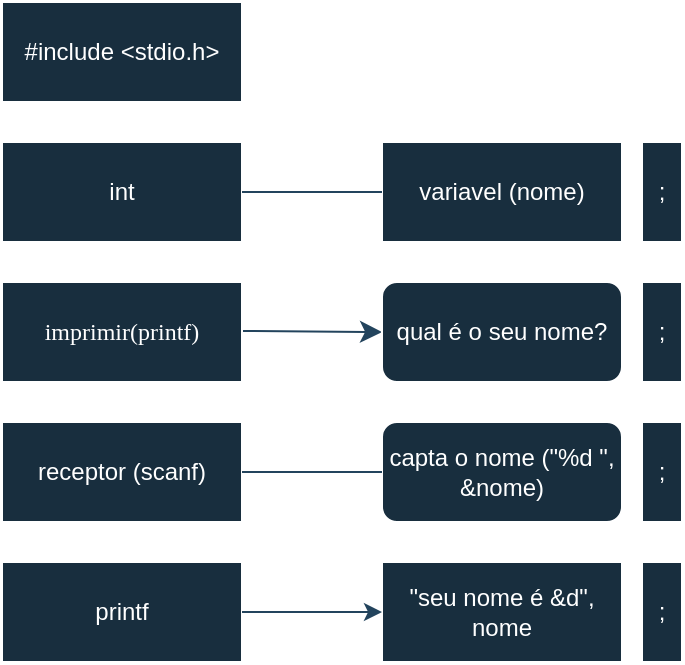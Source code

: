 <mxfile version="24.0.0" type="github">
  <diagram name="Page-1" id="52a04d89-c75d-2922-d76d-85b35f80e030">
    <mxGraphModel dx="880" dy="434" grid="1" gridSize="10" guides="1" tooltips="1" connect="1" arrows="1" fold="1" page="1" pageScale="1" pageWidth="1100" pageHeight="850" background="none" math="0" shadow="0">
      <root>
        <mxCell id="0" />
        <mxCell id="1" parent="0" />
        <mxCell id="1fdf3b25b50cf41e-27" style="edgeStyle=none;html=1;labelBackgroundColor=none;startFill=0;startSize=8;endFill=1;endSize=8;fontFamily=Verdana;fontSize=12;strokeColor=#23445D;fontColor=default;" parent="1" edge="1">
          <mxGeometry relative="1" as="geometry">
            <mxPoint x="210" y="214.5" as="sourcePoint" />
            <mxPoint x="280" y="215" as="targetPoint" />
            <Array as="points" />
          </mxGeometry>
        </mxCell>
        <mxCell id="17472293e6e8944d-30" value="imprimir(printf)" style="whiteSpace=wrap;html=1;rounded=0;shadow=0;comic=0;labelBackgroundColor=none;strokeWidth=1;fontFamily=Verdana;fontSize=12;align=center;fillColor=#182E3E;strokeColor=#FFFFFF;fontColor=#FFFFFF;" parent="1" vertex="1">
          <mxGeometry x="90" y="190" width="120" height="50" as="geometry" />
        </mxCell>
        <mxCell id="ty_-poeEA-AAmBU5Om8h-1" value="qual é o seu nome?" style="rounded=1;whiteSpace=wrap;html=1;strokeColor=#FFFFFF;fontColor=#FFFFFF;fillColor=#182E3E;" vertex="1" parent="1">
          <mxGeometry x="280" y="190" width="120" height="50" as="geometry" />
        </mxCell>
        <mxCell id="ty_-poeEA-AAmBU5Om8h-2" value="#include &amp;lt;stdio.h&amp;gt;" style="rounded=0;whiteSpace=wrap;html=1;strokeColor=#FFFFFF;fontColor=#FFFFFF;fillColor=#182E3E;" vertex="1" parent="1">
          <mxGeometry x="90" y="50" width="120" height="50" as="geometry" />
        </mxCell>
        <mxCell id="ty_-poeEA-AAmBU5Om8h-3" value=";" style="rounded=0;whiteSpace=wrap;html=1;strokeColor=#FFFFFF;fontColor=#FFFFFF;fillColor=#182E3E;" vertex="1" parent="1">
          <mxGeometry x="410" y="190" width="20" height="50" as="geometry" />
        </mxCell>
        <mxCell id="ty_-poeEA-AAmBU5Om8h-4" value="receptor (scanf)" style="rounded=0;whiteSpace=wrap;html=1;strokeColor=#FFFFFF;fontColor=#FFFFFF;fillColor=#182E3E;" vertex="1" parent="1">
          <mxGeometry x="90" y="260" width="120" height="50" as="geometry" />
        </mxCell>
        <mxCell id="ty_-poeEA-AAmBU5Om8h-5" value="capta o nome (&quot;%d &quot;, &amp;amp;nome)" style="rounded=1;whiteSpace=wrap;html=1;strokeColor=#FFFFFF;fontColor=#FFFFFF;fillColor=#182E3E;" vertex="1" parent="1">
          <mxGeometry x="280" y="260" width="120" height="50" as="geometry" />
        </mxCell>
        <mxCell id="ty_-poeEA-AAmBU5Om8h-6" value="int" style="rounded=0;whiteSpace=wrap;html=1;strokeColor=#FFFFFF;fontColor=#FFFFFF;fillColor=#182E3E;" vertex="1" parent="1">
          <mxGeometry x="90" y="120" width="120" height="50" as="geometry" />
        </mxCell>
        <mxCell id="ty_-poeEA-AAmBU5Om8h-7" value="variavel (nome)" style="rounded=0;whiteSpace=wrap;html=1;strokeColor=#FFFFFF;fontColor=#FFFFFF;fillColor=#182E3E;" vertex="1" parent="1">
          <mxGeometry x="280" y="120" width="120" height="50" as="geometry" />
        </mxCell>
        <mxCell id="ty_-poeEA-AAmBU5Om8h-8" value="" style="endArrow=none;html=1;rounded=0;strokeColor=#23445D;exitX=0;exitY=0.5;exitDx=0;exitDy=0;entryX=1;entryY=0.5;entryDx=0;entryDy=0;" edge="1" parent="1" source="ty_-poeEA-AAmBU5Om8h-7" target="ty_-poeEA-AAmBU5Om8h-6">
          <mxGeometry width="50" height="50" relative="1" as="geometry">
            <mxPoint x="480" y="190" as="sourcePoint" />
            <mxPoint x="530" y="190" as="targetPoint" />
            <Array as="points" />
          </mxGeometry>
        </mxCell>
        <mxCell id="ty_-poeEA-AAmBU5Om8h-9" value="" style="endArrow=none;html=1;rounded=0;strokeColor=#23445D;exitX=1;exitY=0.5;exitDx=0;exitDy=0;entryX=0;entryY=0.5;entryDx=0;entryDy=0;" edge="1" parent="1" source="ty_-poeEA-AAmBU5Om8h-4" target="ty_-poeEA-AAmBU5Om8h-5">
          <mxGeometry width="50" height="50" relative="1" as="geometry">
            <mxPoint x="480" y="240" as="sourcePoint" />
            <mxPoint x="530" y="190" as="targetPoint" />
          </mxGeometry>
        </mxCell>
        <mxCell id="ty_-poeEA-AAmBU5Om8h-10" value="printf" style="rounded=0;whiteSpace=wrap;html=1;strokeColor=#FFFFFF;fontColor=#FFFFFF;fillColor=#182E3E;" vertex="1" parent="1">
          <mxGeometry x="90" y="330" width="120" height="50" as="geometry" />
        </mxCell>
        <mxCell id="ty_-poeEA-AAmBU5Om8h-11" value="&quot;seu nome é &amp;amp;d&quot;, nome" style="rounded=0;whiteSpace=wrap;html=1;strokeColor=#FFFFFF;fontColor=#FFFFFF;fillColor=#182E3E;" vertex="1" parent="1">
          <mxGeometry x="280" y="330" width="120" height="50" as="geometry" />
        </mxCell>
        <mxCell id="ty_-poeEA-AAmBU5Om8h-12" value="" style="endArrow=classic;html=1;rounded=0;strokeColor=#23445D;exitX=1;exitY=0.5;exitDx=0;exitDy=0;entryX=0;entryY=0.5;entryDx=0;entryDy=0;" edge="1" parent="1" source="ty_-poeEA-AAmBU5Om8h-10" target="ty_-poeEA-AAmBU5Om8h-11">
          <mxGeometry width="50" height="50" relative="1" as="geometry">
            <mxPoint x="480" y="350" as="sourcePoint" />
            <mxPoint x="530" y="300" as="targetPoint" />
          </mxGeometry>
        </mxCell>
        <mxCell id="ty_-poeEA-AAmBU5Om8h-13" value=";" style="rounded=0;whiteSpace=wrap;html=1;strokeColor=#FFFFFF;fontColor=#FFFFFF;fillColor=#182E3E;" vertex="1" parent="1">
          <mxGeometry x="410" y="260" width="20" height="50" as="geometry" />
        </mxCell>
        <mxCell id="ty_-poeEA-AAmBU5Om8h-15" value=";" style="rounded=0;whiteSpace=wrap;html=1;strokeColor=#FFFFFF;fontColor=#FFFFFF;fillColor=#182E3E;" vertex="1" parent="1">
          <mxGeometry x="410" y="120" width="20" height="50" as="geometry" />
        </mxCell>
        <mxCell id="ty_-poeEA-AAmBU5Om8h-16" value=";" style="rounded=0;whiteSpace=wrap;html=1;strokeColor=#FFFFFF;fontColor=#FFFFFF;fillColor=#182E3E;" vertex="1" parent="1">
          <mxGeometry x="410" y="330" width="20" height="50" as="geometry" />
        </mxCell>
      </root>
    </mxGraphModel>
  </diagram>
</mxfile>
